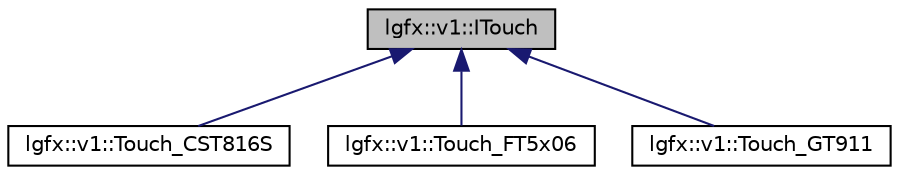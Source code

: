 digraph "lgfx::v1::ITouch"
{
 // LATEX_PDF_SIZE
  edge [fontname="Helvetica",fontsize="10",labelfontname="Helvetica",labelfontsize="10"];
  node [fontname="Helvetica",fontsize="10",shape=record];
  Node1 [label="lgfx::v1::ITouch",height=0.2,width=0.4,color="black", fillcolor="grey75", style="filled", fontcolor="black",tooltip=" "];
  Node1 -> Node2 [dir="back",color="midnightblue",fontsize="10",style="solid",fontname="Helvetica"];
  Node2 [label="lgfx::v1::Touch_CST816S",height=0.2,width=0.4,color="black", fillcolor="white", style="filled",URL="$d8/de5/structlgfx_1_1v1_1_1Touch__CST816S.html",tooltip=" "];
  Node1 -> Node3 [dir="back",color="midnightblue",fontsize="10",style="solid",fontname="Helvetica"];
  Node3 [label="lgfx::v1::Touch_FT5x06",height=0.2,width=0.4,color="black", fillcolor="white", style="filled",URL="$dc/d49/structlgfx_1_1v1_1_1Touch__FT5x06.html",tooltip=" "];
  Node1 -> Node4 [dir="back",color="midnightblue",fontsize="10",style="solid",fontname="Helvetica"];
  Node4 [label="lgfx::v1::Touch_GT911",height=0.2,width=0.4,color="black", fillcolor="white", style="filled",URL="$df/dd1/structlgfx_1_1v1_1_1Touch__GT911.html",tooltip=" "];
}
